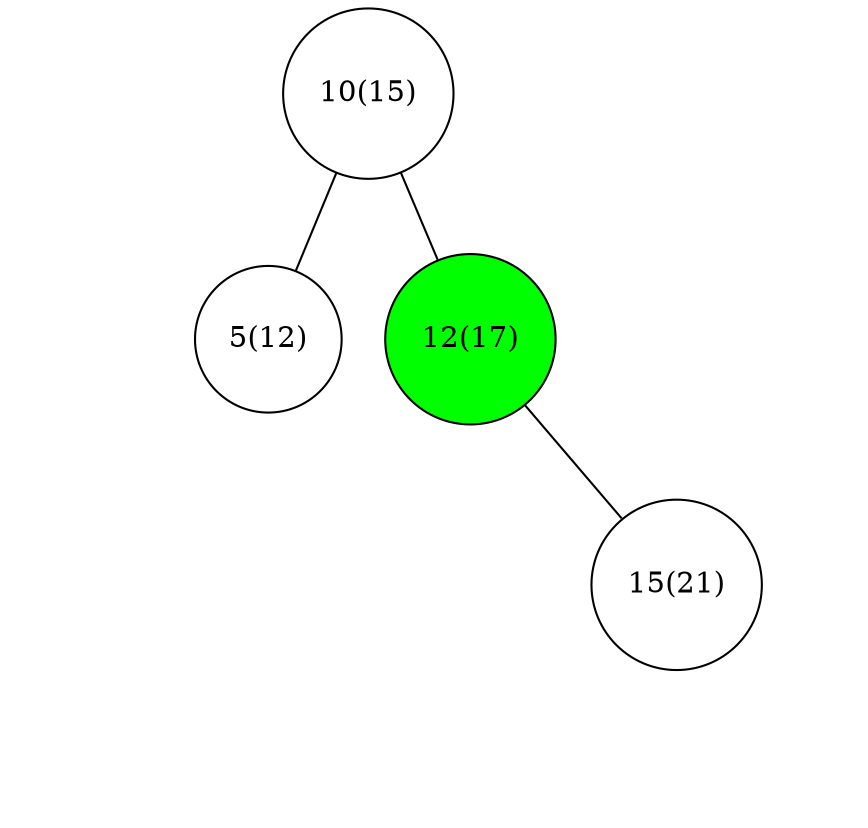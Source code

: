 graph {
	10 [label="10(15)" fillcolor="#FFFFFF" shape=circle style=filled]
	10 -- 5
	5 [label="5(12)" fillcolor="#FFFFFF" shape=circle style=filled]
	5 -- NIL9 [style=invis]
	NIL9 [style=invis]
	5 -- NIL10 [style=invis]
	NIL10 [style=invis]
	10 -- 12
	12 [label="12(17)" fillcolor="#00FF00" shape=circle style=filled]
	12 -- NIL11 [style=invis]
	NIL11 [style=invis]
	12 -- 15
	15 [label="15(21)" fillcolor="#FFFFFF" shape=circle style=filled]
	15 -- NIL12 [style=invis]
	NIL12 [style=invis]
	15 -- NIL13 [style=invis]
	NIL13 [style=invis]
}